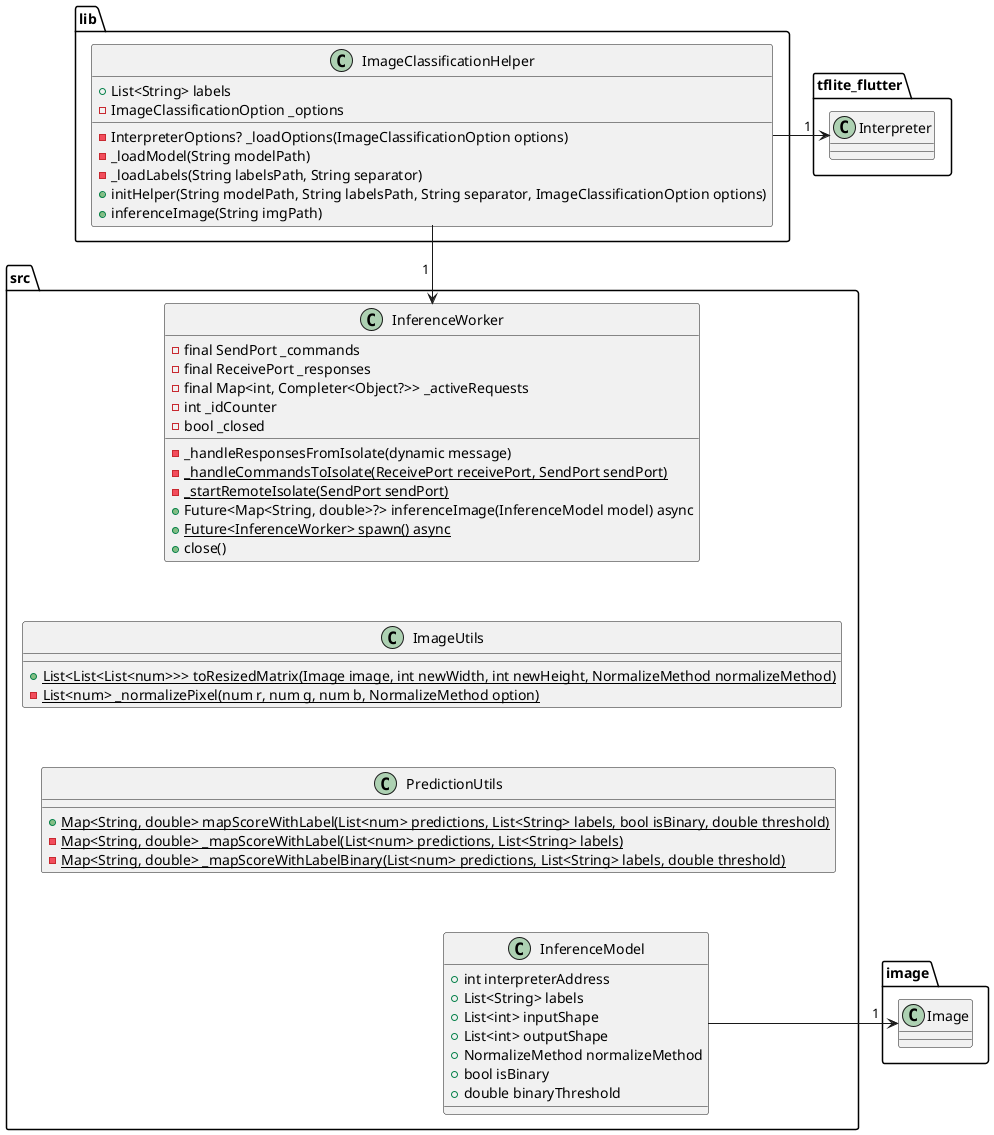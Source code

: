 @startuml
set namespaceSeparator ::

class "lib::ImageClassificationHelper" {
  +List<String> labels
  -ImageClassificationOption _options
  -InterpreterOptions? _loadOptions(ImageClassificationOption options)
  -_loadModel(String modelPath)
  -_loadLabels(String labelsPath, String separator)
  +initHelper(String modelPath, String labelsPath, String separator, ImageClassificationOption options)
  +inferenceImage(String imgPath)
}

'"lib::ImageClassificationHelper" --> "lib::ImageClassificationOption"
"lib::ImageClassificationHelper" -right-> "1   " "tflite_flutter::Interpreter"
"lib::ImageClassificationHelper" -down-> "1 \n" "src::InferenceWorker"
'"lib::ImageClassificationHelper" --> "2" "tflite_flutter::Tensor" : input/outputTensor

class "tflite_flutter::Interpreter" {
'    -List<Tensor>? _inputTensor
'    -List<Tensor>? _outputTensor
}

'"tflite_flutter::Interpreter" --> "tflite_flutter::Tensor"


'class "tflite_flutter::Tensor" {
'    -List<int> shape
'}
'
'class "lib::ImageClassificationOption" {
'  +int numThreads
'  +bool useGpu
'  +bool useXnnPack
'  +bool isBinary
'  +double binaryThreshold
'}
'
'"lib::ImageClassificationOption" --> "1  " "lib::NormalizeMethod"
'
'enum "lib::NormalizeMethod" {
'  {static} +NormalizeMethod none
'  {static} +NormalizeMethod zero_to_one
'  {static} +NormalizeMethod minus_one_to_one
'}

class src::InferenceWorker {
    -final SendPort _commands
    -final ReceivePort _responses
    -final Map<int, Completer<Object?>> _activeRequests
    -int _idCounter
    -bool _closed

    -_handleResponsesFromIsolate(dynamic message)
    {static} -_handleCommandsToIsolate(ReceivePort receivePort, SendPort sendPort)
    {static} -_startRemoteIsolate(SendPort sendPort)
    +Future<Map<String, double>?> inferenceImage(InferenceModel model) async
    {static} +Future<InferenceWorker> spawn() async
    +close()
}

class src::ImageUtils {
    {static} +List<List<List<num>>> toResizedMatrix(Image image, int newWidth, int newHeight, NormalizeMethod normalizeMethod)
    {static} -List<num> _normalizePixel(num r, num g, num b, NormalizeMethod option)
}

class src::PredictionUtils {
    {static} +Map<String, double> mapScoreWithLabel(List<num> predictions, List<String> labels, bool isBinary, double threshold)
    {static} -Map<String, double> _mapScoreWithLabel(List<num> predictions, List<String> labels)
    {static} -Map<String, double> _mapScoreWithLabelBinary(List<num> predictions, List<String> labels, double threshold)
}

"src::InferenceWorker" -[hidden]-> "src::ImageUtils"
"src::ImageUtils" -[hidden]-> "src::PredictionUtils"
"src::PredictionUtils" -[hidden]-> src::InferenceModel

class src::InferenceModel {
    +int interpreterAddress
    +List<String> labels
    +List<int> inputShape
    +List<int> outputShape
    +NormalizeMethod normalizeMethod
    +bool isBinary
    +double binaryThreshold
}

"src::InferenceModel" -right-> "1   " "image::Image"

class image::Image

@enduml